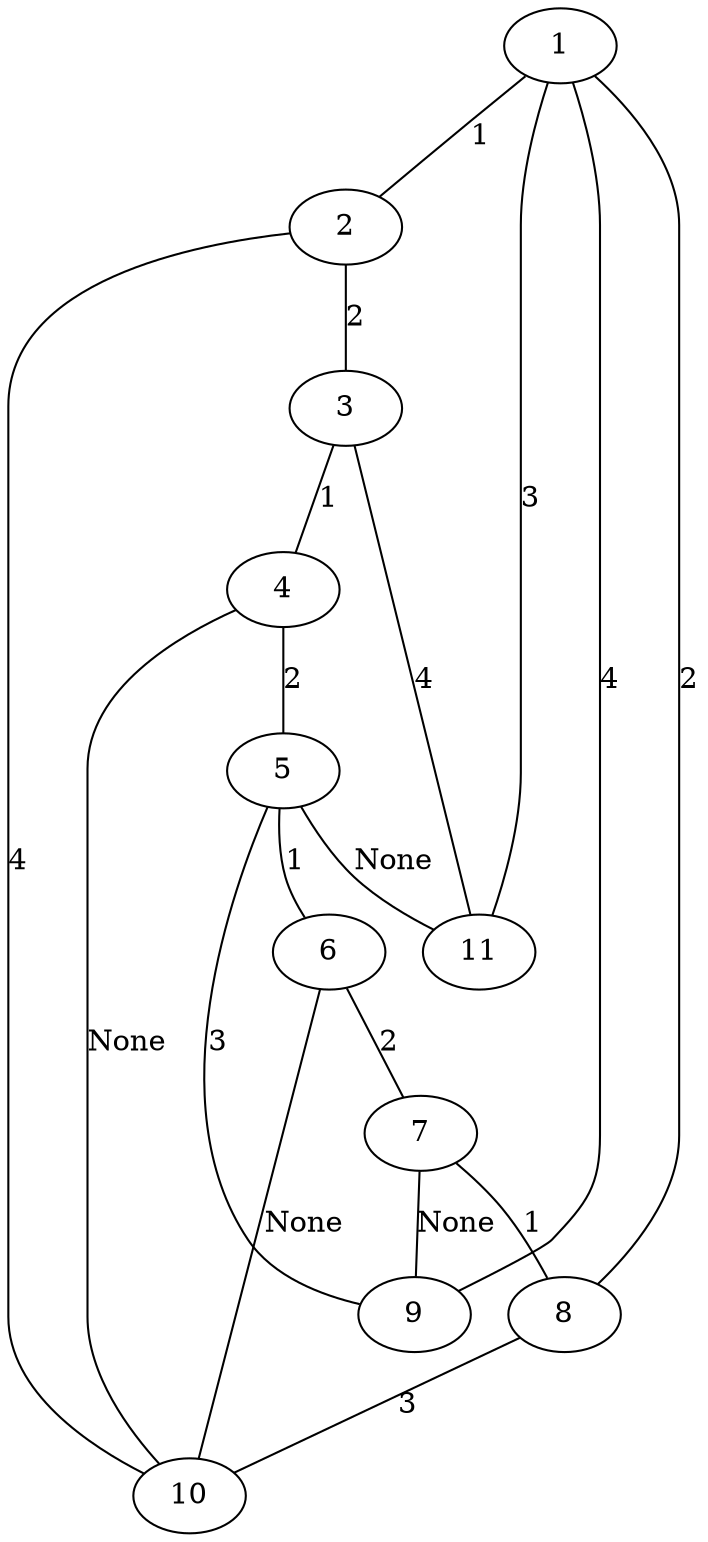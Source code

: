 graph G {
	1 -- 2 [label=1]
	2 -- 3 [label=2]
	3 -- 4 [label=1]
	4 -- 5 [label=2]
	5 -- 6 [label=1]
	6 -- 7 [label=2]
	7 -- 8 [label=1]
	8 -- 1 [label=2]
	1 -- 11 [label=3]
	2 -- 10 [label=4]
	3 -- 11 [label=4]
	4 -- 10 [label=None]
	5 -- 11 [label=None]
	5 -- 9 [label=3]
	6 -- 10 [label=None]
	7 -- 9 [label=None]
	8 -- 10 [label=3]
	1 -- 9 [label=4]
}
